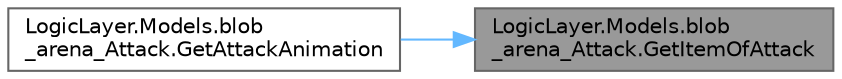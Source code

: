 digraph "LogicLayer.Models.blob_arena_Attack.GetItemOfAttack"
{
 // LATEX_PDF_SIZE
  bgcolor="transparent";
  edge [fontname=Helvetica,fontsize=10,labelfontname=Helvetica,labelfontsize=10];
  node [fontname=Helvetica,fontsize=10,shape=box,height=0.2,width=0.4];
  rankdir="RL";
  Node1 [id="Node000001",label="LogicLayer.Models.blob\l_arena_Attack.GetItemOfAttack",height=0.2,width=0.4,color="gray40", fillcolor="grey60", style="filled", fontcolor="black",tooltip="Get the item Data from which this attack is from."];
  Node1 -> Node2 [id="edge1_Node000001_Node000002",dir="back",color="steelblue1",style="solid",tooltip=" "];
  Node2 [id="Node000002",label="LogicLayer.Models.blob\l_arena_Attack.GetAttackAnimation",height=0.2,width=0.4,color="grey40", fillcolor="white", style="filled",URL="$class_logic_layer_1_1_models_1_1blob__arena___attack.html#a1a3eb938a4f0156f26eaceb8dfdce993",tooltip="Get the animation data bound to an attack, this is usually used when in combination with the round ev..."];
}
